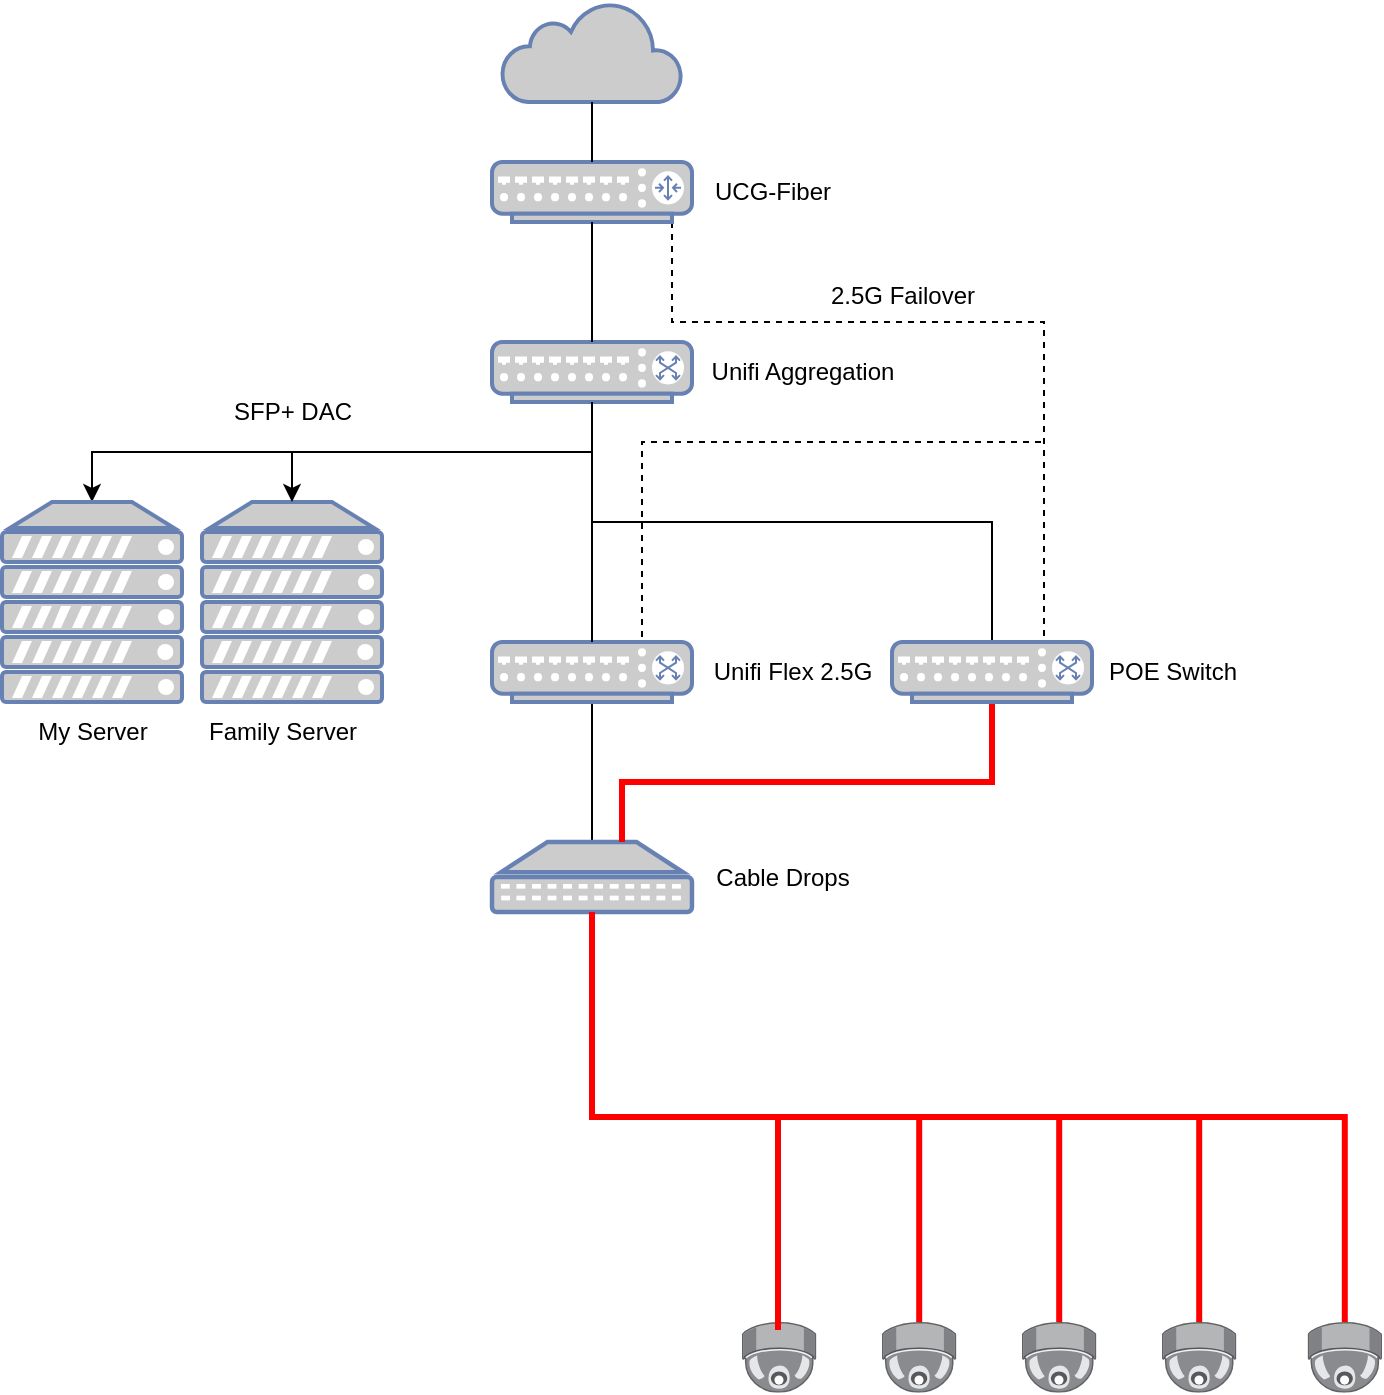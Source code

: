 <mxfile version="26.1.1">
  <diagram name="Page-1" id="DlH-jFZh-rNN-EfYR_9r">
    <mxGraphModel dx="1010" dy="559" grid="1" gridSize="10" guides="1" tooltips="1" connect="1" arrows="1" fold="1" page="1" pageScale="1" pageWidth="850" pageHeight="1100" math="0" shadow="0">
      <root>
        <mxCell id="0" />
        <mxCell id="1" parent="0" />
        <mxCell id="dyp7_rvsVn9EUOheR4vj-1" value="" style="html=1;outlineConnect=0;fillColor=#CCCCCC;strokeColor=#6881B3;gradientColor=none;gradientDirection=north;strokeWidth=2;shape=mxgraph.networks.cloud;fontColor=#ffffff;" vertex="1" parent="1">
          <mxGeometry x="360" y="10" width="90" height="50" as="geometry" />
        </mxCell>
        <mxCell id="dyp7_rvsVn9EUOheR4vj-28" style="edgeStyle=orthogonalEdgeStyle;rounded=0;orthogonalLoop=1;jettySize=auto;html=1;exitX=0.9;exitY=1;exitDx=0;exitDy=0;exitPerimeter=0;endArrow=none;startFill=0;dashed=1;" edge="1" parent="1" source="dyp7_rvsVn9EUOheR4vj-2" target="dyp7_rvsVn9EUOheR4vj-20">
          <mxGeometry relative="1" as="geometry">
            <mxPoint x="630" y="220" as="targetPoint" />
            <Array as="points">
              <mxPoint x="445" y="170" />
              <mxPoint x="631" y="170" />
            </Array>
          </mxGeometry>
        </mxCell>
        <mxCell id="dyp7_rvsVn9EUOheR4vj-2" value="" style="fontColor=#0066CC;verticalAlign=top;verticalLabelPosition=bottom;labelPosition=center;align=center;html=1;outlineConnect=0;fillColor=#CCCCCC;strokeColor=#6881B3;gradientColor=none;gradientDirection=north;strokeWidth=2;shape=mxgraph.networks.router;" vertex="1" parent="1">
          <mxGeometry x="355" y="90" width="100" height="30" as="geometry" />
        </mxCell>
        <mxCell id="dyp7_rvsVn9EUOheR4vj-8" style="edgeStyle=orthogonalEdgeStyle;rounded=0;orthogonalLoop=1;jettySize=auto;html=1;exitX=0.5;exitY=1;exitDx=0;exitDy=0;exitPerimeter=0;" edge="1" parent="1" source="dyp7_rvsVn9EUOheR4vj-3" target="dyp7_rvsVn9EUOheR4vj-7">
          <mxGeometry relative="1" as="geometry" />
        </mxCell>
        <mxCell id="dyp7_rvsVn9EUOheR4vj-21" style="edgeStyle=orthogonalEdgeStyle;rounded=0;orthogonalLoop=1;jettySize=auto;html=1;exitX=0.5;exitY=1;exitDx=0;exitDy=0;exitPerimeter=0;endArrow=none;startFill=0;" edge="1" parent="1" source="dyp7_rvsVn9EUOheR4vj-3" target="dyp7_rvsVn9EUOheR4vj-20">
          <mxGeometry relative="1" as="geometry" />
        </mxCell>
        <mxCell id="dyp7_rvsVn9EUOheR4vj-3" value="" style="fontColor=#0066CC;verticalAlign=top;verticalLabelPosition=bottom;labelPosition=center;align=center;html=1;outlineConnect=0;fillColor=#CCCCCC;strokeColor=#6881B3;gradientColor=none;gradientDirection=north;strokeWidth=2;shape=mxgraph.networks.switch;" vertex="1" parent="1">
          <mxGeometry x="355" y="180" width="100" height="30" as="geometry" />
        </mxCell>
        <mxCell id="dyp7_rvsVn9EUOheR4vj-4" value="Unifi Aggregation" style="text;html=1;align=center;verticalAlign=middle;resizable=0;points=[];autosize=1;strokeColor=none;fillColor=none;" vertex="1" parent="1">
          <mxGeometry x="450" y="180" width="120" height="30" as="geometry" />
        </mxCell>
        <mxCell id="dyp7_rvsVn9EUOheR4vj-5" value="UCG-Fiber" style="text;html=1;align=center;verticalAlign=middle;resizable=0;points=[];autosize=1;strokeColor=none;fillColor=none;" vertex="1" parent="1">
          <mxGeometry x="455" y="90" width="80" height="30" as="geometry" />
        </mxCell>
        <mxCell id="dyp7_rvsVn9EUOheR4vj-6" style="edgeStyle=orthogonalEdgeStyle;rounded=1;orthogonalLoop=1;jettySize=auto;html=1;exitX=0.5;exitY=1;exitDx=0;exitDy=0;exitPerimeter=0;entryX=0.5;entryY=0;entryDx=0;entryDy=0;entryPerimeter=0;endArrow=none;startFill=0;curved=0;" edge="1" parent="1" source="dyp7_rvsVn9EUOheR4vj-2" target="dyp7_rvsVn9EUOheR4vj-3">
          <mxGeometry relative="1" as="geometry" />
        </mxCell>
        <mxCell id="dyp7_rvsVn9EUOheR4vj-7" value="" style="fontColor=#0066CC;verticalAlign=top;verticalLabelPosition=bottom;labelPosition=center;align=center;html=1;outlineConnect=0;fillColor=#CCCCCC;strokeColor=#6881B3;gradientColor=none;gradientDirection=north;strokeWidth=2;shape=mxgraph.networks.server;" vertex="1" parent="1">
          <mxGeometry x="110" y="260" width="90" height="100" as="geometry" />
        </mxCell>
        <mxCell id="dyp7_rvsVn9EUOheR4vj-9" value="" style="fontColor=#0066CC;verticalAlign=top;verticalLabelPosition=bottom;labelPosition=center;align=center;html=1;outlineConnect=0;fillColor=#CCCCCC;strokeColor=#6881B3;gradientColor=none;gradientDirection=north;strokeWidth=2;shape=mxgraph.networks.server;" vertex="1" parent="1">
          <mxGeometry x="210" y="260" width="90" height="100" as="geometry" />
        </mxCell>
        <mxCell id="dyp7_rvsVn9EUOheR4vj-10" style="edgeStyle=orthogonalEdgeStyle;rounded=0;orthogonalLoop=1;jettySize=auto;html=1;exitX=0.5;exitY=1;exitDx=0;exitDy=0;exitPerimeter=0;entryX=0.5;entryY=0;entryDx=0;entryDy=0;entryPerimeter=0;" edge="1" parent="1" source="dyp7_rvsVn9EUOheR4vj-3" target="dyp7_rvsVn9EUOheR4vj-9">
          <mxGeometry relative="1" as="geometry" />
        </mxCell>
        <mxCell id="dyp7_rvsVn9EUOheR4vj-11" style="edgeStyle=orthogonalEdgeStyle;rounded=0;orthogonalLoop=1;jettySize=auto;html=1;exitX=0.5;exitY=1;exitDx=0;exitDy=0;exitPerimeter=0;entryX=0.5;entryY=0;entryDx=0;entryDy=0;entryPerimeter=0;endArrow=none;startFill=0;" edge="1" parent="1" source="dyp7_rvsVn9EUOheR4vj-1" target="dyp7_rvsVn9EUOheR4vj-2">
          <mxGeometry relative="1" as="geometry" />
        </mxCell>
        <mxCell id="dyp7_rvsVn9EUOheR4vj-15" style="edgeStyle=orthogonalEdgeStyle;rounded=0;orthogonalLoop=1;jettySize=auto;html=1;exitX=0.5;exitY=1;exitDx=0;exitDy=0;exitPerimeter=0;endArrow=none;startFill=0;" edge="1" parent="1" source="dyp7_rvsVn9EUOheR4vj-12" target="dyp7_rvsVn9EUOheR4vj-14">
          <mxGeometry relative="1" as="geometry" />
        </mxCell>
        <mxCell id="dyp7_rvsVn9EUOheR4vj-31" style="edgeStyle=orthogonalEdgeStyle;rounded=0;orthogonalLoop=1;jettySize=auto;html=1;exitX=0.95;exitY=0.05;exitDx=0;exitDy=0;exitPerimeter=0;endArrow=none;startFill=0;dashed=1;" edge="1" parent="1" source="dyp7_rvsVn9EUOheR4vj-12">
          <mxGeometry relative="1" as="geometry">
            <mxPoint x="630" y="230" as="targetPoint" />
            <Array as="points">
              <mxPoint x="430" y="332" />
              <mxPoint x="430" y="230" />
            </Array>
          </mxGeometry>
        </mxCell>
        <mxCell id="dyp7_rvsVn9EUOheR4vj-12" value="" style="fontColor=#0066CC;verticalAlign=top;verticalLabelPosition=bottom;labelPosition=center;align=center;html=1;outlineConnect=0;fillColor=#CCCCCC;strokeColor=#6881B3;gradientColor=none;gradientDirection=north;strokeWidth=2;shape=mxgraph.networks.switch;" vertex="1" parent="1">
          <mxGeometry x="355" y="330" width="100" height="30" as="geometry" />
        </mxCell>
        <mxCell id="dyp7_rvsVn9EUOheR4vj-13" style="edgeStyle=orthogonalEdgeStyle;rounded=0;orthogonalLoop=1;jettySize=auto;html=1;exitX=0.5;exitY=1;exitDx=0;exitDy=0;exitPerimeter=0;entryX=0.5;entryY=0;entryDx=0;entryDy=0;entryPerimeter=0;endArrow=none;startFill=0;" edge="1" parent="1" source="dyp7_rvsVn9EUOheR4vj-3" target="dyp7_rvsVn9EUOheR4vj-12">
          <mxGeometry relative="1" as="geometry" />
        </mxCell>
        <mxCell id="dyp7_rvsVn9EUOheR4vj-38" style="edgeStyle=orthogonalEdgeStyle;rounded=0;orthogonalLoop=1;jettySize=auto;html=1;exitX=0.5;exitY=1;exitDx=0;exitDy=0;exitPerimeter=0;strokeColor=#FF0000;strokeWidth=3;endArrow=none;startFill=0;" edge="1" parent="1" source="dyp7_rvsVn9EUOheR4vj-14" target="dyp7_rvsVn9EUOheR4vj-34">
          <mxGeometry relative="1" as="geometry" />
        </mxCell>
        <mxCell id="dyp7_rvsVn9EUOheR4vj-39" style="edgeStyle=orthogonalEdgeStyle;rounded=0;orthogonalLoop=1;jettySize=auto;html=1;exitX=0.5;exitY=1;exitDx=0;exitDy=0;exitPerimeter=0;strokeColor=#FF0000;strokeWidth=3;endArrow=none;startFill=0;" edge="1" parent="1" source="dyp7_rvsVn9EUOheR4vj-14" target="dyp7_rvsVn9EUOheR4vj-35">
          <mxGeometry relative="1" as="geometry" />
        </mxCell>
        <mxCell id="dyp7_rvsVn9EUOheR4vj-40" style="edgeStyle=orthogonalEdgeStyle;rounded=0;orthogonalLoop=1;jettySize=auto;html=1;exitX=0.5;exitY=1;exitDx=0;exitDy=0;exitPerimeter=0;strokeColor=#FF0000;strokeWidth=3;endArrow=none;startFill=0;" edge="1" parent="1" source="dyp7_rvsVn9EUOheR4vj-14" target="dyp7_rvsVn9EUOheR4vj-33">
          <mxGeometry relative="1" as="geometry" />
        </mxCell>
        <mxCell id="dyp7_rvsVn9EUOheR4vj-14" value="" style="fontColor=#0066CC;verticalAlign=top;verticalLabelPosition=bottom;labelPosition=center;align=center;html=1;outlineConnect=0;fillColor=#CCCCCC;strokeColor=#6881B3;gradientColor=none;gradientDirection=north;strokeWidth=2;shape=mxgraph.networks.patch_panel;" vertex="1" parent="1">
          <mxGeometry x="355" y="430" width="100" height="35" as="geometry" />
        </mxCell>
        <mxCell id="dyp7_rvsVn9EUOheR4vj-16" value="Cable Drops" style="text;html=1;align=center;verticalAlign=middle;resizable=0;points=[];autosize=1;strokeColor=none;fillColor=none;" vertex="1" parent="1">
          <mxGeometry x="455" y="432.5" width="90" height="30" as="geometry" />
        </mxCell>
        <mxCell id="dyp7_rvsVn9EUOheR4vj-17" value="Unifi Flex 2.5G" style="text;html=1;align=center;verticalAlign=middle;resizable=0;points=[];autosize=1;strokeColor=none;fillColor=none;" vertex="1" parent="1">
          <mxGeometry x="455" y="330" width="100" height="30" as="geometry" />
        </mxCell>
        <mxCell id="dyp7_rvsVn9EUOheR4vj-18" value="&lt;div&gt;My Server&lt;/div&gt;" style="text;html=1;align=center;verticalAlign=middle;resizable=0;points=[];autosize=1;strokeColor=none;fillColor=none;" vertex="1" parent="1">
          <mxGeometry x="115" y="360" width="80" height="30" as="geometry" />
        </mxCell>
        <mxCell id="dyp7_rvsVn9EUOheR4vj-19" value="Family Server" style="text;html=1;align=center;verticalAlign=middle;resizable=0;points=[];autosize=1;strokeColor=none;fillColor=none;" vertex="1" parent="1">
          <mxGeometry x="200" y="360" width="100" height="30" as="geometry" />
        </mxCell>
        <mxCell id="dyp7_rvsVn9EUOheR4vj-24" style="edgeStyle=orthogonalEdgeStyle;rounded=0;orthogonalLoop=1;jettySize=auto;html=1;exitX=0.5;exitY=1;exitDx=0;exitDy=0;exitPerimeter=0;endArrow=none;startFill=0;strokeColor=#FF0000;fillColor=#f8cecc;strokeWidth=3;" edge="1" parent="1" source="dyp7_rvsVn9EUOheR4vj-20">
          <mxGeometry relative="1" as="geometry">
            <mxPoint x="420" y="430" as="targetPoint" />
            <Array as="points">
              <mxPoint x="605" y="400" />
              <mxPoint x="420" y="400" />
              <mxPoint x="420" y="430" />
            </Array>
          </mxGeometry>
        </mxCell>
        <mxCell id="dyp7_rvsVn9EUOheR4vj-20" value="" style="fontColor=#0066CC;verticalAlign=top;verticalLabelPosition=bottom;labelPosition=center;align=center;html=1;outlineConnect=0;fillColor=#CCCCCC;strokeColor=#6881B3;gradientColor=none;gradientDirection=north;strokeWidth=2;shape=mxgraph.networks.switch;" vertex="1" parent="1">
          <mxGeometry x="555" y="330" width="100" height="30" as="geometry" />
        </mxCell>
        <mxCell id="dyp7_rvsVn9EUOheR4vj-22" value="POE Switch" style="text;html=1;align=center;verticalAlign=middle;resizable=0;points=[];autosize=1;strokeColor=none;fillColor=none;" vertex="1" parent="1">
          <mxGeometry x="650" y="330" width="90" height="30" as="geometry" />
        </mxCell>
        <mxCell id="dyp7_rvsVn9EUOheR4vj-26" value="SFP+ DAC" style="text;html=1;align=center;verticalAlign=middle;resizable=0;points=[];autosize=1;strokeColor=none;fillColor=none;" vertex="1" parent="1">
          <mxGeometry x="215" y="200" width="80" height="30" as="geometry" />
        </mxCell>
        <mxCell id="dyp7_rvsVn9EUOheR4vj-29" value="2.5G Failover" style="text;html=1;align=center;verticalAlign=middle;resizable=0;points=[];autosize=1;strokeColor=none;fillColor=none;" vertex="1" parent="1">
          <mxGeometry x="510" y="142" width="100" height="30" as="geometry" />
        </mxCell>
        <mxCell id="dyp7_rvsVn9EUOheR4vj-32" value="" style="image;points=[];aspect=fixed;html=1;align=center;shadow=0;dashed=0;image=img/lib/allied_telesis/security/Surveillance_Camera_Ceiling.svg;" vertex="1" parent="1">
          <mxGeometry x="480" y="670" width="37.2" height="35.4" as="geometry" />
        </mxCell>
        <mxCell id="dyp7_rvsVn9EUOheR4vj-33" value="" style="image;points=[];aspect=fixed;html=1;align=center;shadow=0;dashed=0;image=img/lib/allied_telesis/security/Surveillance_Camera_Ceiling.svg;" vertex="1" parent="1">
          <mxGeometry x="550" y="670" width="37.2" height="35.4" as="geometry" />
        </mxCell>
        <mxCell id="dyp7_rvsVn9EUOheR4vj-34" value="" style="image;points=[];aspect=fixed;html=1;align=center;shadow=0;dashed=0;image=img/lib/allied_telesis/security/Surveillance_Camera_Ceiling.svg;" vertex="1" parent="1">
          <mxGeometry x="690" y="670" width="37.2" height="35.4" as="geometry" />
        </mxCell>
        <mxCell id="dyp7_rvsVn9EUOheR4vj-35" value="" style="image;points=[];aspect=fixed;html=1;align=center;shadow=0;dashed=0;image=img/lib/allied_telesis/security/Surveillance_Camera_Ceiling.svg;" vertex="1" parent="1">
          <mxGeometry x="620" y="670" width="37.2" height="35.4" as="geometry" />
        </mxCell>
        <mxCell id="dyp7_rvsVn9EUOheR4vj-36" value="" style="image;points=[];aspect=fixed;html=1;align=center;shadow=0;dashed=0;image=img/lib/allied_telesis/security/Surveillance_Camera_Ceiling.svg;" vertex="1" parent="1">
          <mxGeometry x="762.8" y="670" width="37.2" height="35.4" as="geometry" />
        </mxCell>
        <mxCell id="dyp7_rvsVn9EUOheR4vj-37" style="edgeStyle=orthogonalEdgeStyle;rounded=0;orthogonalLoop=1;jettySize=auto;html=1;exitX=0.5;exitY=1;exitDx=0;exitDy=0;exitPerimeter=0;strokeColor=#FF0000;strokeWidth=3;endArrow=none;startFill=0;" edge="1" parent="1" source="dyp7_rvsVn9EUOheR4vj-14" target="dyp7_rvsVn9EUOheR4vj-36">
          <mxGeometry relative="1" as="geometry" />
        </mxCell>
        <mxCell id="dyp7_rvsVn9EUOheR4vj-41" style="edgeStyle=orthogonalEdgeStyle;rounded=0;orthogonalLoop=1;jettySize=auto;html=1;exitX=0.5;exitY=1;exitDx=0;exitDy=0;exitPerimeter=0;entryX=0.484;entryY=0.113;entryDx=0;entryDy=0;entryPerimeter=0;strokeColor=#FF0000;strokeWidth=3;endArrow=none;startFill=0;" edge="1" parent="1" source="dyp7_rvsVn9EUOheR4vj-14" target="dyp7_rvsVn9EUOheR4vj-32">
          <mxGeometry relative="1" as="geometry" />
        </mxCell>
      </root>
    </mxGraphModel>
  </diagram>
</mxfile>
